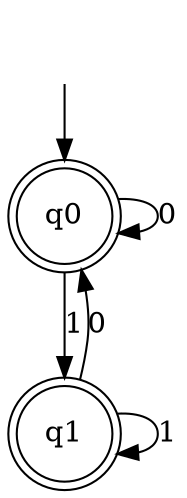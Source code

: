 digraph {
 "" [shape=none]
 "q0"  [shape=doublecircle]
 "q1"  [shape=doublecircle]

"" -> "q0"
"q0" -> "q0"[label="0", weight="0"];
"q0" -> "q1"[label="1", weight="1"];
"q1" -> "q0"[label="0", weight="0"];
"q1" -> "q1"[label="1", weight="1"];
}
